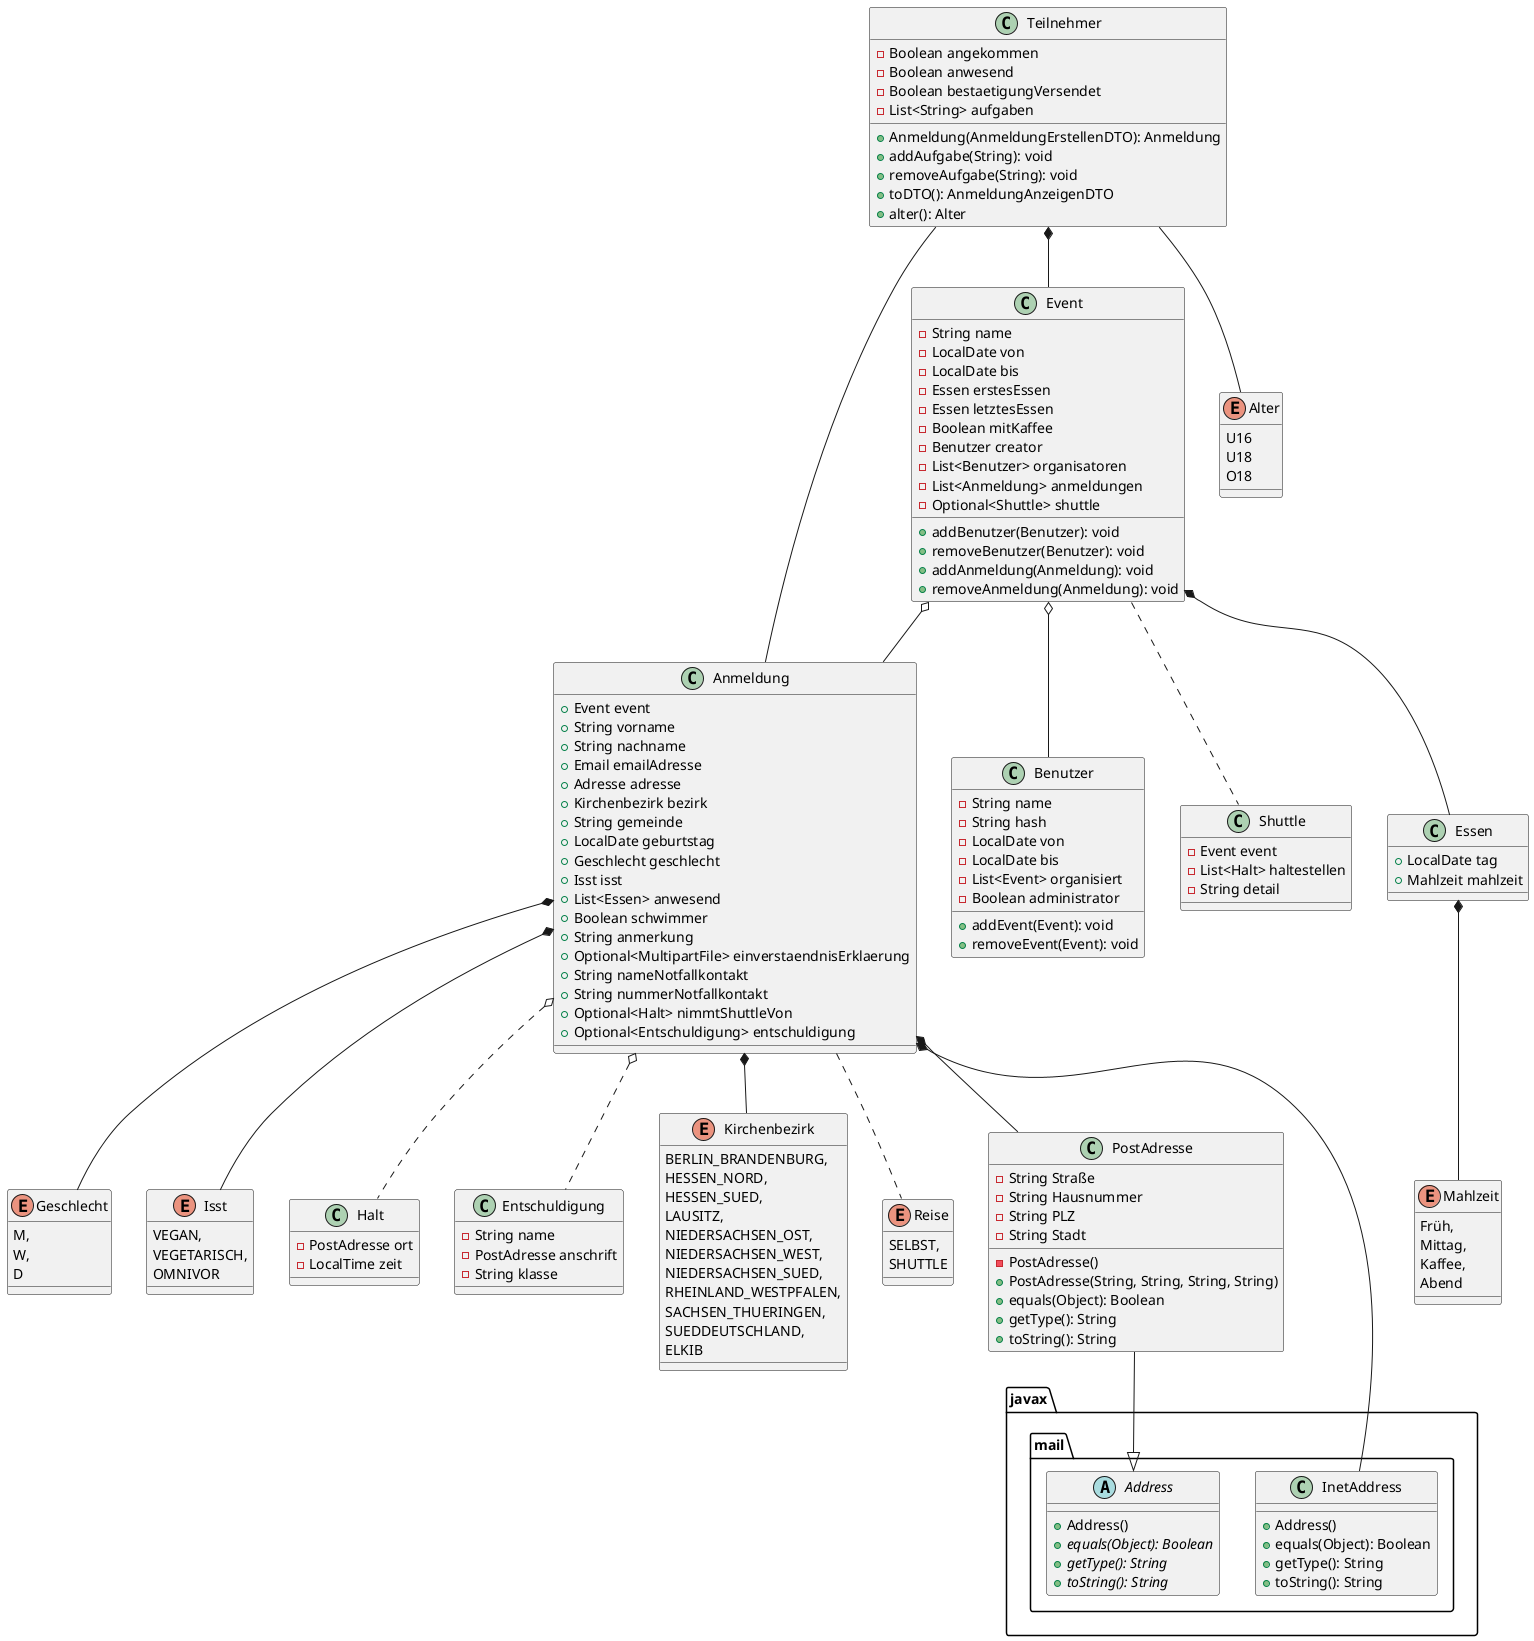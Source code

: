 @startuml
Teilnehmer *-- Event
Teilnehmer -- Anmeldung
Teilnehmer -- Alter
Event o-- Benutzer
Event o-- Anmeldung
Event .. Shuttle
Event *-- Essen
Anmeldung *-- Geschlecht
Anmeldung *-- Isst
Anmeldung o.. Halt
Anmeldung o.. Entschuldigung
Anmeldung *-- Kirchenbezirk
Anmeldung .. Reise
Anmeldung *-- PostAdresse
Anmeldung *-- javax.mail.InetAddress
Essen *-- Mahlzeit
PostAdresse --|> javax.mail.Address

abstract class javax.mail.Address {
    +Address()
    +{abstract} equals(Object): Boolean
    +{abstract} getType(): String
    +{abstract} toString(): String
}

class javax.mail.InetAddress {
    +Address()
    +equals(Object): Boolean
    +getType(): String
    +toString(): String
}

class Event {
    -String name
    -LocalDate von
    -LocalDate bis
    -Essen erstesEssen
    -Essen letztesEssen
    -Boolean mitKaffee
    -Benutzer creator
    -List<Benutzer> organisatoren
    -List<Anmeldung> anmeldungen
    -Optional<Shuttle> shuttle
    +addBenutzer(Benutzer): void
    +removeBenutzer(Benutzer): void
    +addAnmeldung(Anmeldung): void
    +removeAnmeldung(Anmeldung): void
}

class Benutzer {
    -String name
    -String hash
    -LocalDate von
    -LocalDate bis
    -List<Event> organisiert
    -Boolean administrator
    +addEvent(Event): void
    +removeEvent(Event): void
}

class Teilnehmer {
    -Boolean angekommen
    -Boolean anwesend
    -Boolean bestaetigungVersendet
    -List<String> aufgaben
    +Anmeldung(AnmeldungErstellenDTO): Anmeldung
    +addAufgabe(String): void
    +removeAufgabe(String): void
    +toDTO(): AnmeldungAnzeigenDTO
    +alter(): Alter
}

class Anmeldung {
    +Event event
    +String vorname
    +String nachname
    +Email emailAdresse
    +Adresse adresse
    +Kirchenbezirk bezirk
    +String gemeinde
    +LocalDate geburtstag
    +Geschlecht geschlecht
    +Isst isst
    +List<Essen> anwesend
    +Boolean schwimmer
    +String anmerkung
    +Optional<MultipartFile> einverstaendnisErklaerung
    +String nameNotfallkontakt
    +String nummerNotfallkontakt
    +Optional<Halt> nimmtShuttleVon
    +Optional<Entschuldigung> entschuldigung
}

class Entschuldigung {
    -String name
    -PostAdresse anschrift
    -String klasse
}

class Shuttle {
    -Event event
    -List<Halt> haltestellen
    -String detail
}

class Halt {
    -PostAdresse ort
    -LocalTime zeit
}

class PostAdresse {
    -String Straße
    -String Hausnummer
    -String PLZ
    -String Stadt
    -PostAdresse()
    +PostAdresse(String, String, String, String)
    +equals(Object): Boolean
    +getType(): String
    +toString(): String
}

enum Mahlzeit {
    Früh,
    Mittag,
    Kaffee,
    Abend
}

class Essen {
    +LocalDate tag
    +Mahlzeit mahlzeit
}

enum Geschlecht {
    M,
    W,
    D
}

enum Isst {
    VEGAN,
    VEGETARISCH,
    OMNIVOR
}

enum Reise {
    SELBST,
    SHUTTLE
}

enum Kirchenbezirk {
    BERLIN_BRANDENBURG,
    HESSEN_NORD,
    HESSEN_SUED,
    LAUSITZ,
    NIEDERSACHSEN_OST,
    NIEDERSACHSEN_WEST,
    NIEDERSACHSEN_SUED,
    RHEINLAND_WESTPFALEN,
    SACHSEN_THUERINGEN,
    SUEDDEUTSCHLAND,
    ELKIB
}
enum Alter {
    U16
    U18
    O18
}
@enduml